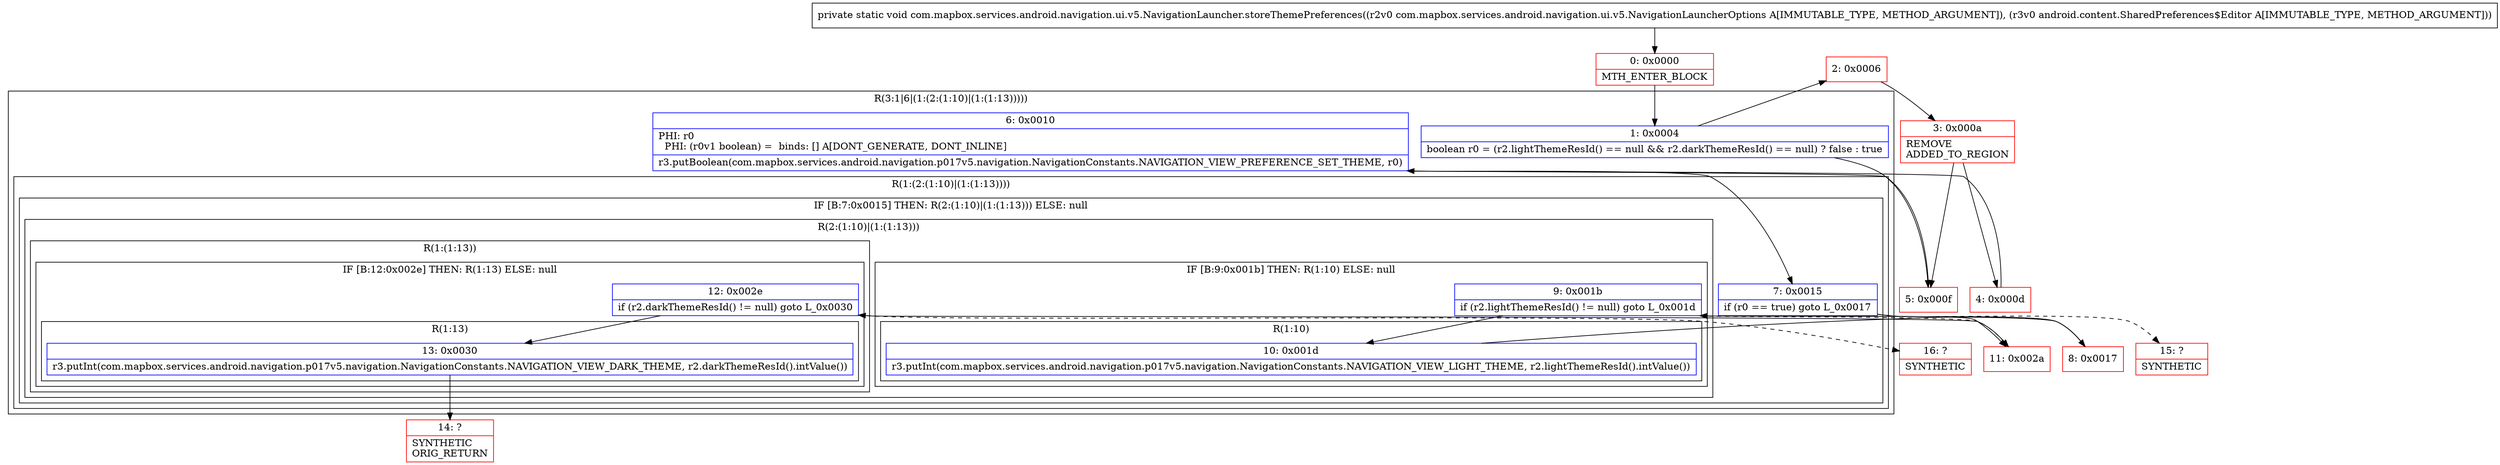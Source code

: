 digraph "CFG forcom.mapbox.services.android.navigation.ui.v5.NavigationLauncher.storeThemePreferences(Lcom\/mapbox\/services\/android\/navigation\/ui\/v5\/NavigationLauncherOptions;Landroid\/content\/SharedPreferences$Editor;)V" {
subgraph cluster_Region_360427474 {
label = "R(3:1|6|(1:(2:(1:10)|(1:(1:13)))))";
node [shape=record,color=blue];
Node_1 [shape=record,label="{1\:\ 0x0004|boolean r0 = (r2.lightThemeResId() == null && r2.darkThemeResId() == null) ? false : true\l}"];
Node_6 [shape=record,label="{6\:\ 0x0010|PHI: r0 \l  PHI: (r0v1 boolean) =  binds: [] A[DONT_GENERATE, DONT_INLINE]\l|r3.putBoolean(com.mapbox.services.android.navigation.p017v5.navigation.NavigationConstants.NAVIGATION_VIEW_PREFERENCE_SET_THEME, r0)\l}"];
subgraph cluster_Region_1041110420 {
label = "R(1:(2:(1:10)|(1:(1:13))))";
node [shape=record,color=blue];
subgraph cluster_IfRegion_947880922 {
label = "IF [B:7:0x0015] THEN: R(2:(1:10)|(1:(1:13))) ELSE: null";
node [shape=record,color=blue];
Node_7 [shape=record,label="{7\:\ 0x0015|if (r0 == true) goto L_0x0017\l}"];
subgraph cluster_Region_1336765974 {
label = "R(2:(1:10)|(1:(1:13)))";
node [shape=record,color=blue];
subgraph cluster_IfRegion_524993308 {
label = "IF [B:9:0x001b] THEN: R(1:10) ELSE: null";
node [shape=record,color=blue];
Node_9 [shape=record,label="{9\:\ 0x001b|if (r2.lightThemeResId() != null) goto L_0x001d\l}"];
subgraph cluster_Region_583415474 {
label = "R(1:10)";
node [shape=record,color=blue];
Node_10 [shape=record,label="{10\:\ 0x001d|r3.putInt(com.mapbox.services.android.navigation.p017v5.navigation.NavigationConstants.NAVIGATION_VIEW_LIGHT_THEME, r2.lightThemeResId().intValue())\l}"];
}
}
subgraph cluster_Region_1823094219 {
label = "R(1:(1:13))";
node [shape=record,color=blue];
subgraph cluster_IfRegion_1213414294 {
label = "IF [B:12:0x002e] THEN: R(1:13) ELSE: null";
node [shape=record,color=blue];
Node_12 [shape=record,label="{12\:\ 0x002e|if (r2.darkThemeResId() != null) goto L_0x0030\l}"];
subgraph cluster_Region_29901731 {
label = "R(1:13)";
node [shape=record,color=blue];
Node_13 [shape=record,label="{13\:\ 0x0030|r3.putInt(com.mapbox.services.android.navigation.p017v5.navigation.NavigationConstants.NAVIGATION_VIEW_DARK_THEME, r2.darkThemeResId().intValue())\l}"];
}
}
}
}
}
}
}
Node_0 [shape=record,color=red,label="{0\:\ 0x0000|MTH_ENTER_BLOCK\l}"];
Node_2 [shape=record,color=red,label="{2\:\ 0x0006}"];
Node_3 [shape=record,color=red,label="{3\:\ 0x000a|REMOVE\lADDED_TO_REGION\l}"];
Node_4 [shape=record,color=red,label="{4\:\ 0x000d}"];
Node_5 [shape=record,color=red,label="{5\:\ 0x000f}"];
Node_8 [shape=record,color=red,label="{8\:\ 0x0017}"];
Node_11 [shape=record,color=red,label="{11\:\ 0x002a}"];
Node_14 [shape=record,color=red,label="{14\:\ ?|SYNTHETIC\lORIG_RETURN\l}"];
Node_15 [shape=record,color=red,label="{15\:\ ?|SYNTHETIC\l}"];
Node_16 [shape=record,color=red,label="{16\:\ ?|SYNTHETIC\l}"];
MethodNode[shape=record,label="{private static void com.mapbox.services.android.navigation.ui.v5.NavigationLauncher.storeThemePreferences((r2v0 com.mapbox.services.android.navigation.ui.v5.NavigationLauncherOptions A[IMMUTABLE_TYPE, METHOD_ARGUMENT]), (r3v0 android.content.SharedPreferences$Editor A[IMMUTABLE_TYPE, METHOD_ARGUMENT])) }"];
MethodNode -> Node_0;
Node_1 -> Node_2;
Node_1 -> Node_5;
Node_6 -> Node_7;
Node_7 -> Node_8;
Node_7 -> Node_15[style=dashed];
Node_9 -> Node_10;
Node_9 -> Node_11[style=dashed];
Node_10 -> Node_11;
Node_12 -> Node_13;
Node_12 -> Node_16[style=dashed];
Node_13 -> Node_14;
Node_0 -> Node_1;
Node_2 -> Node_3;
Node_3 -> Node_4;
Node_3 -> Node_5;
Node_4 -> Node_6;
Node_5 -> Node_6;
Node_8 -> Node_9;
Node_11 -> Node_12;
}

